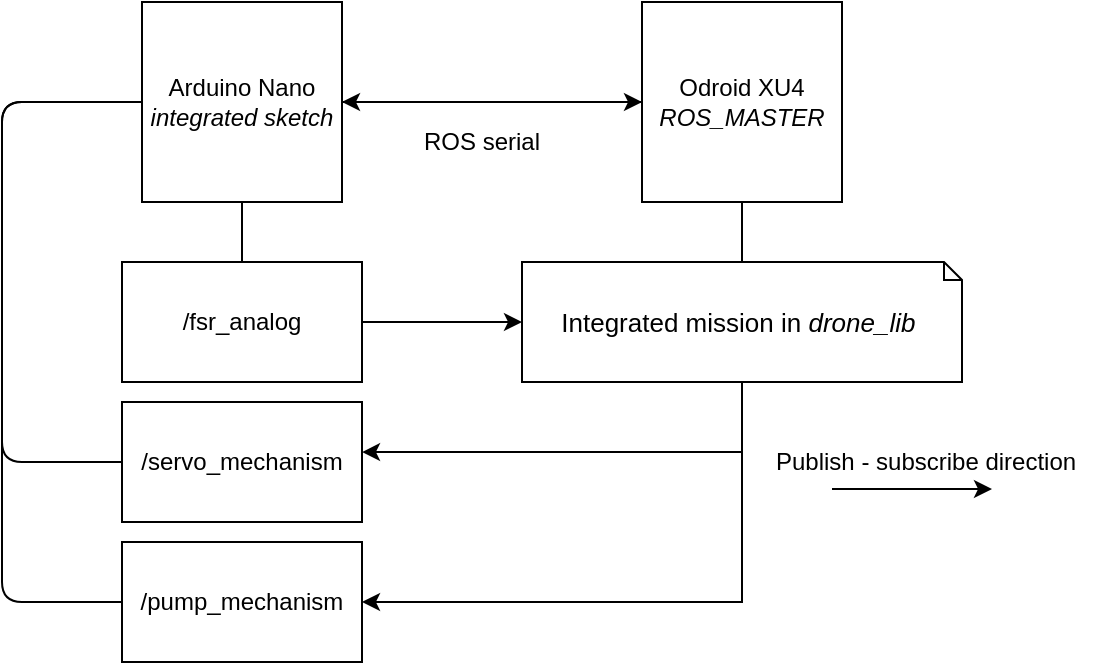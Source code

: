 <mxfile type="github" version="10.7.7"><diagram id="MGbTbTreMT99DKyeoEV7" name="Page-1"><mxGraphModel grid="1" dx="840" dy="482" gridSize="10" guides="1" tooltips="1" connect="1" arrows="1" fold="1" page="1" pageScale="1" pageWidth="827" pageHeight="1169" math="0" shadow="0"><root><mxCell id="0"/><mxCell id="1" parent="0"/><mxCell id="84_b00n1L-AjDyetXVfw-3" value="" parent="1" style="edgeStyle=orthogonalEdgeStyle;rounded=0;orthogonalLoop=1;jettySize=auto;html=1;" edge="1" source="84_b00n1L-AjDyetXVfw-1" target="84_b00n1L-AjDyetXVfw-2"><mxGeometry as="geometry" relative="1"/></mxCell><mxCell id="84_b00n1L-AjDyetXVfw-1" value="Arduino Nano&lt;br&gt;&lt;i&gt;integrated sketch&lt;/i&gt;" parent="1" vertex="1" style="whiteSpace=wrap;html=1;aspect=fixed;"><mxGeometry as="geometry" height="100" width="100" x="130" y="170"/></mxCell><mxCell id="84_b00n1L-AjDyetXVfw-10" parent="1" style="edgeStyle=orthogonalEdgeStyle;rounded=0;orthogonalLoop=1;jettySize=auto;html=1;" edge="1" source="84_b00n1L-AjDyetXVfw-2"><mxGeometry as="geometry" relative="1"><mxPoint as="targetPoint" x="430" y="310"/></mxGeometry></mxCell><mxCell id="84_b00n1L-AjDyetXVfw-24" parent="1" style="edgeStyle=orthogonalEdgeStyle;rounded=0;orthogonalLoop=1;jettySize=auto;html=1;exitX=0;exitY=0.5;exitDx=0;exitDy=0;entryX=1;entryY=0.5;entryDx=0;entryDy=0;" edge="1" source="84_b00n1L-AjDyetXVfw-2" target="84_b00n1L-AjDyetXVfw-1"><mxGeometry as="geometry" relative="1"/></mxCell><mxCell id="84_b00n1L-AjDyetXVfw-2" value="Odroid XU4&lt;br&gt;&lt;i&gt;ROS_MASTER&lt;/i&gt;&lt;br&gt;" parent="1" vertex="1" style="whiteSpace=wrap;html=1;aspect=fixed;"><mxGeometry as="geometry" height="100" width="100" x="380" y="170"/></mxCell><mxCell id="84_b00n1L-AjDyetXVfw-4" value="ROS serial&lt;br&gt;" parent="1" vertex="1" style="text;html=1;strokeColor=none;fillColor=none;align=center;verticalAlign=middle;whiteSpace=wrap;rounded=0;"><mxGeometry as="geometry" height="20" width="80" x="260" y="230"/></mxCell><mxCell id="84_b00n1L-AjDyetXVfw-18" parent="1" style="edgeStyle=orthogonalEdgeStyle;rounded=0;orthogonalLoop=1;jettySize=auto;html=1;entryX=1;entryY=0.417;entryDx=0;entryDy=0;entryPerimeter=0;" edge="1" source="84_b00n1L-AjDyetXVfw-11" target="84_b00n1L-AjDyetXVfw-15"><mxGeometry as="geometry" relative="1"><mxPoint as="targetPoint" x="250" y="395"/><Array as="points"><mxPoint x="430" y="395"/></Array></mxGeometry></mxCell><mxCell id="84_b00n1L-AjDyetXVfw-19" parent="1" style="edgeStyle=orthogonalEdgeStyle;rounded=0;orthogonalLoop=1;jettySize=auto;html=1;entryX=1;entryY=0.5;entryDx=0;entryDy=0;" edge="1" source="84_b00n1L-AjDyetXVfw-11" target="84_b00n1L-AjDyetXVfw-16"><mxGeometry as="geometry" relative="1"><mxPoint as="targetPoint" x="340" y="470"/><Array as="points"><mxPoint x="430" y="470"/></Array></mxGeometry></mxCell><mxCell id="84_b00n1L-AjDyetXVfw-11" value="&lt;font style=&quot;font-size: 13px&quot;&gt;Integrated mission in &lt;i&gt;drone_lib&lt;/i&gt;&amp;nbsp;&lt;/font&gt;&lt;br style=&quot;font-size: 13px&quot;&gt;" parent="1" vertex="1" style="shape=note;strokeWidth=1;fontSize=14;size=9;whiteSpace=wrap;html=1;"><mxGeometry as="geometry" height="60" width="220" x="320" y="300"/></mxCell><mxCell id="84_b00n1L-AjDyetXVfw-17" parent="1" style="edgeStyle=orthogonalEdgeStyle;rounded=0;orthogonalLoop=1;jettySize=auto;html=1;exitX=1;exitY=0.5;exitDx=0;exitDy=0;entryX=0;entryY=0.5;entryDx=0;entryDy=0;entryPerimeter=0;" edge="1" source="84_b00n1L-AjDyetXVfw-14" target="84_b00n1L-AjDyetXVfw-11"><mxGeometry as="geometry" relative="1"/></mxCell><mxCell id="84_b00n1L-AjDyetXVfw-14" value="/fsr_analog" parent="1" vertex="1" style="rounded=0;whiteSpace=wrap;html=1;"><mxGeometry as="geometry" height="60" width="120" x="120" y="300"/></mxCell><mxCell id="84_b00n1L-AjDyetXVfw-15" value="/servo_mechanism&lt;br&gt;" parent="1" vertex="1" style="rounded=0;whiteSpace=wrap;html=1;"><mxGeometry as="geometry" height="60" width="120" x="120" y="370"/></mxCell><mxCell id="84_b00n1L-AjDyetXVfw-16" value="/pump_mechanism&lt;br&gt;" parent="1" vertex="1" style="rounded=0;whiteSpace=wrap;html=1;"><mxGeometry as="geometry" height="60" width="120" x="120" y="440"/></mxCell><mxCell id="84_b00n1L-AjDyetXVfw-20" value="" parent="1" style="endArrow=classic;html=1;" edge="1"><mxGeometry as="geometry" height="50" width="50" relative="1"><mxPoint as="sourcePoint" x="475" y="413.5"/><mxPoint as="targetPoint" x="555" y="413.5"/></mxGeometry></mxCell><mxCell id="84_b00n1L-AjDyetXVfw-21" value="Publish - subscribe direction&lt;br&gt;" parent="1" vertex="1" style="text;html=1;resizable=0;points=[];autosize=1;align=left;verticalAlign=top;spacingTop=-4;"><mxGeometry as="geometry" height="20" width="170" x="445" y="390"/></mxCell><mxCell id="84_b00n1L-AjDyetXVfw-25" value="" parent="1" style="endArrow=none;html=1;exitX=0.5;exitY=0;exitDx=0;exitDy=0;" edge="1" source="84_b00n1L-AjDyetXVfw-14"><mxGeometry as="geometry" height="50" width="50" relative="1"><mxPoint as="sourcePoint" x="130" y="320"/><mxPoint as="targetPoint" x="180" y="270"/></mxGeometry></mxCell><mxCell id="84_b00n1L-AjDyetXVfw-26" value="" parent="1" style="endArrow=none;html=1;entryX=0;entryY=0.5;entryDx=0;entryDy=0;exitX=0;exitY=0.5;exitDx=0;exitDy=0;" edge="1" source="84_b00n1L-AjDyetXVfw-15" target="84_b00n1L-AjDyetXVfw-1"><mxGeometry as="geometry" height="50" width="50" relative="1"><mxPoint as="sourcePoint" x="50" y="360"/><mxPoint as="targetPoint" x="100" y="205"/><Array as="points"><mxPoint x="60" y="400"/><mxPoint x="60" y="330"/><mxPoint x="60" y="220"/></Array></mxGeometry></mxCell><mxCell id="84_b00n1L-AjDyetXVfw-28" value="" parent="1" style="endArrow=none;html=1;entryX=0;entryY=0.5;entryDx=0;entryDy=0;exitX=0;exitY=0.5;exitDx=0;exitDy=0;" edge="1" source="84_b00n1L-AjDyetXVfw-16"><mxGeometry as="geometry" height="50" width="50" relative="1"><mxPoint as="sourcePoint" x="120" y="400"/><mxPoint as="targetPoint" x="130" y="220"/><Array as="points"><mxPoint x="60" y="470"/><mxPoint x="60" y="330"/><mxPoint x="60" y="220"/></Array></mxGeometry></mxCell></root></mxGraphModel></diagram></mxfile>